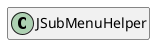 @startuml
set namespaceSeparator \\
hide members
hide << alias >> circle

class JSubMenuHelper
@enduml
